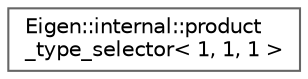 digraph "Graphical Class Hierarchy"
{
 // LATEX_PDF_SIZE
  bgcolor="transparent";
  edge [fontname=Helvetica,fontsize=10,labelfontname=Helvetica,labelfontsize=10];
  node [fontname=Helvetica,fontsize=10,shape=box,height=0.2,width=0.4];
  rankdir="LR";
  Node0 [id="Node000000",label="Eigen::internal::product\l_type_selector\< 1, 1, 1 \>",height=0.2,width=0.4,color="grey40", fillcolor="white", style="filled",URL="$structEigen_1_1internal_1_1product__type__selector_3_011_00_011_00_011_01_4.html",tooltip=" "];
}
